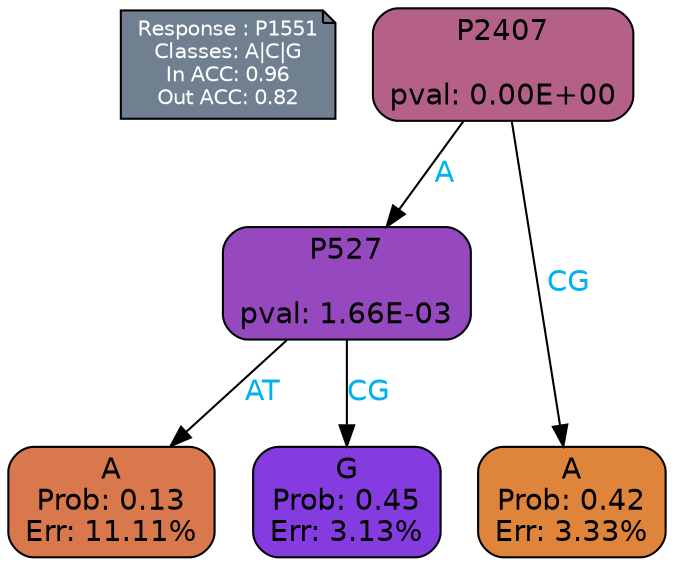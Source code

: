 digraph Tree {
node [shape=box, style="filled, rounded", color="black", fontname=helvetica] ;
graph [ranksep=equally, splines=polylines, bgcolor=transparent, dpi=600] ;
edge [fontname=helvetica] ;
LEGEND [label="Response : P1551
Classes: A|C|G
In ACC: 0.96
Out ACC: 0.82
",shape=note,align=left,style=filled,fillcolor="slategray",fontcolor="white",fontsize=10];1 [label="P2407

pval: 0.00E+00", fillcolor="#b56187"] ;
2 [label="P527

pval: 1.66E-03", fillcolor="#9648bf"] ;
3 [label="A
Prob: 0.13
Err: 11.11%", fillcolor="#d9784c"] ;
4 [label="G
Prob: 0.45
Err: 3.13%", fillcolor="#843bdf"] ;
5 [label="A
Prob: 0.42
Err: 3.33%", fillcolor="#df843b"] ;
1 -> 2 [label="A",fontcolor=deepskyblue2] ;
1 -> 5 [label="CG",fontcolor=deepskyblue2] ;
2 -> 3 [label="AT",fontcolor=deepskyblue2] ;
2 -> 4 [label="CG",fontcolor=deepskyblue2] ;
{rank = same; 3;4;5;}{rank = same; LEGEND;1;}}